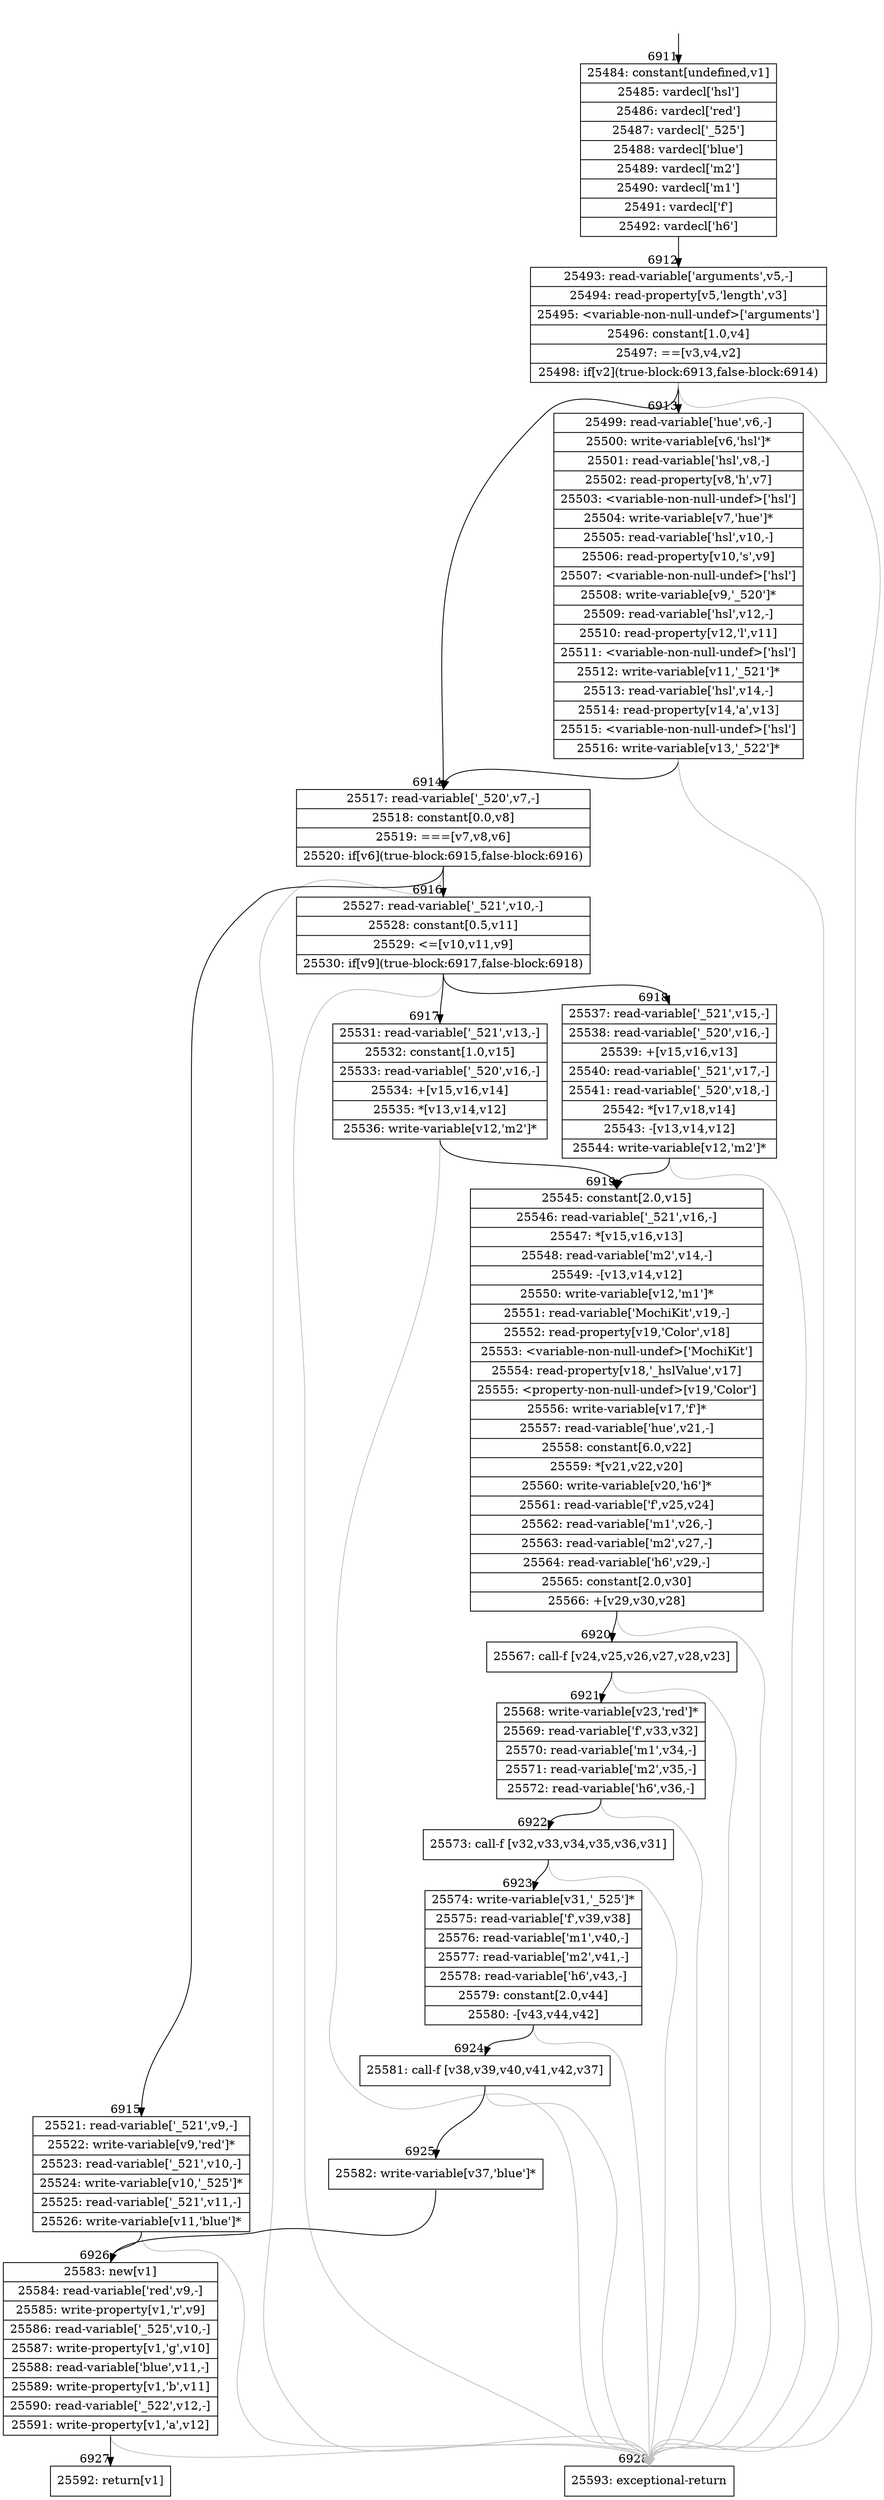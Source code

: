 digraph {
rankdir="TD"
BB_entry466[shape=none,label=""];
BB_entry466 -> BB6911 [tailport=s, headport=n, headlabel="    6911"]
BB6911 [shape=record label="{25484: constant[undefined,v1]|25485: vardecl['hsl']|25486: vardecl['red']|25487: vardecl['_525']|25488: vardecl['blue']|25489: vardecl['m2']|25490: vardecl['m1']|25491: vardecl['f']|25492: vardecl['h6']}" ] 
BB6911 -> BB6912 [tailport=s, headport=n, headlabel="      6912"]
BB6912 [shape=record label="{25493: read-variable['arguments',v5,-]|25494: read-property[v5,'length',v3]|25495: \<variable-non-null-undef\>['arguments']|25496: constant[1.0,v4]|25497: ==[v3,v4,v2]|25498: if[v2](true-block:6913,false-block:6914)}" ] 
BB6912 -> BB6913 [tailport=s, headport=n, headlabel="      6913"]
BB6912 -> BB6914 [tailport=s, headport=n, headlabel="      6914"]
BB6912 -> BB6928 [tailport=s, headport=n, color=gray, headlabel="      6928"]
BB6913 [shape=record label="{25499: read-variable['hue',v6,-]|25500: write-variable[v6,'hsl']*|25501: read-variable['hsl',v8,-]|25502: read-property[v8,'h',v7]|25503: \<variable-non-null-undef\>['hsl']|25504: write-variable[v7,'hue']*|25505: read-variable['hsl',v10,-]|25506: read-property[v10,'s',v9]|25507: \<variable-non-null-undef\>['hsl']|25508: write-variable[v9,'_520']*|25509: read-variable['hsl',v12,-]|25510: read-property[v12,'l',v11]|25511: \<variable-non-null-undef\>['hsl']|25512: write-variable[v11,'_521']*|25513: read-variable['hsl',v14,-]|25514: read-property[v14,'a',v13]|25515: \<variable-non-null-undef\>['hsl']|25516: write-variable[v13,'_522']*}" ] 
BB6913 -> BB6914 [tailport=s, headport=n]
BB6913 -> BB6928 [tailport=s, headport=n, color=gray]
BB6914 [shape=record label="{25517: read-variable['_520',v7,-]|25518: constant[0.0,v8]|25519: ===[v7,v8,v6]|25520: if[v6](true-block:6915,false-block:6916)}" ] 
BB6914 -> BB6915 [tailport=s, headport=n, headlabel="      6915"]
BB6914 -> BB6916 [tailport=s, headport=n, headlabel="      6916"]
BB6914 -> BB6928 [tailport=s, headport=n, color=gray]
BB6915 [shape=record label="{25521: read-variable['_521',v9,-]|25522: write-variable[v9,'red']*|25523: read-variable['_521',v10,-]|25524: write-variable[v10,'_525']*|25525: read-variable['_521',v11,-]|25526: write-variable[v11,'blue']*}" ] 
BB6915 -> BB6926 [tailport=s, headport=n, headlabel="      6926"]
BB6915 -> BB6928 [tailport=s, headport=n, color=gray]
BB6916 [shape=record label="{25527: read-variable['_521',v10,-]|25528: constant[0.5,v11]|25529: \<=[v10,v11,v9]|25530: if[v9](true-block:6917,false-block:6918)}" ] 
BB6916 -> BB6917 [tailport=s, headport=n, headlabel="      6917"]
BB6916 -> BB6918 [tailport=s, headport=n, headlabel="      6918"]
BB6916 -> BB6928 [tailport=s, headport=n, color=gray]
BB6917 [shape=record label="{25531: read-variable['_521',v13,-]|25532: constant[1.0,v15]|25533: read-variable['_520',v16,-]|25534: +[v15,v16,v14]|25535: *[v13,v14,v12]|25536: write-variable[v12,'m2']*}" ] 
BB6917 -> BB6919 [tailport=s, headport=n, headlabel="      6919"]
BB6917 -> BB6928 [tailport=s, headport=n, color=gray]
BB6918 [shape=record label="{25537: read-variable['_521',v15,-]|25538: read-variable['_520',v16,-]|25539: +[v15,v16,v13]|25540: read-variable['_521',v17,-]|25541: read-variable['_520',v18,-]|25542: *[v17,v18,v14]|25543: -[v13,v14,v12]|25544: write-variable[v12,'m2']*}" ] 
BB6918 -> BB6919 [tailport=s, headport=n]
BB6918 -> BB6928 [tailport=s, headport=n, color=gray]
BB6919 [shape=record label="{25545: constant[2.0,v15]|25546: read-variable['_521',v16,-]|25547: *[v15,v16,v13]|25548: read-variable['m2',v14,-]|25549: -[v13,v14,v12]|25550: write-variable[v12,'m1']*|25551: read-variable['MochiKit',v19,-]|25552: read-property[v19,'Color',v18]|25553: \<variable-non-null-undef\>['MochiKit']|25554: read-property[v18,'_hslValue',v17]|25555: \<property-non-null-undef\>[v19,'Color']|25556: write-variable[v17,'f']*|25557: read-variable['hue',v21,-]|25558: constant[6.0,v22]|25559: *[v21,v22,v20]|25560: write-variable[v20,'h6']*|25561: read-variable['f',v25,v24]|25562: read-variable['m1',v26,-]|25563: read-variable['m2',v27,-]|25564: read-variable['h6',v29,-]|25565: constant[2.0,v30]|25566: +[v29,v30,v28]}" ] 
BB6919 -> BB6920 [tailport=s, headport=n, headlabel="      6920"]
BB6919 -> BB6928 [tailport=s, headport=n, color=gray]
BB6920 [shape=record label="{25567: call-f [v24,v25,v26,v27,v28,v23]}" ] 
BB6920 -> BB6921 [tailport=s, headport=n, headlabel="      6921"]
BB6920 -> BB6928 [tailport=s, headport=n, color=gray]
BB6921 [shape=record label="{25568: write-variable[v23,'red']*|25569: read-variable['f',v33,v32]|25570: read-variable['m1',v34,-]|25571: read-variable['m2',v35,-]|25572: read-variable['h6',v36,-]}" ] 
BB6921 -> BB6922 [tailport=s, headport=n, headlabel="      6922"]
BB6921 -> BB6928 [tailport=s, headport=n, color=gray]
BB6922 [shape=record label="{25573: call-f [v32,v33,v34,v35,v36,v31]}" ] 
BB6922 -> BB6923 [tailport=s, headport=n, headlabel="      6923"]
BB6922 -> BB6928 [tailport=s, headport=n, color=gray]
BB6923 [shape=record label="{25574: write-variable[v31,'_525']*|25575: read-variable['f',v39,v38]|25576: read-variable['m1',v40,-]|25577: read-variable['m2',v41,-]|25578: read-variable['h6',v43,-]|25579: constant[2.0,v44]|25580: -[v43,v44,v42]}" ] 
BB6923 -> BB6924 [tailport=s, headport=n, headlabel="      6924"]
BB6923 -> BB6928 [tailport=s, headport=n, color=gray]
BB6924 [shape=record label="{25581: call-f [v38,v39,v40,v41,v42,v37]}" ] 
BB6924 -> BB6925 [tailport=s, headport=n, headlabel="      6925"]
BB6924 -> BB6928 [tailport=s, headport=n, color=gray]
BB6925 [shape=record label="{25582: write-variable[v37,'blue']*}" ] 
BB6925 -> BB6926 [tailport=s, headport=n]
BB6926 [shape=record label="{25583: new[v1]|25584: read-variable['red',v9,-]|25585: write-property[v1,'r',v9]|25586: read-variable['_525',v10,-]|25587: write-property[v1,'g',v10]|25588: read-variable['blue',v11,-]|25589: write-property[v1,'b',v11]|25590: read-variable['_522',v12,-]|25591: write-property[v1,'a',v12]}" ] 
BB6926 -> BB6927 [tailport=s, headport=n, headlabel="      6927"]
BB6926 -> BB6928 [tailport=s, headport=n, color=gray]
BB6927 [shape=record label="{25592: return[v1]}" ] 
BB6928 [shape=record label="{25593: exceptional-return}" ] 
//#$~ 4952
}
